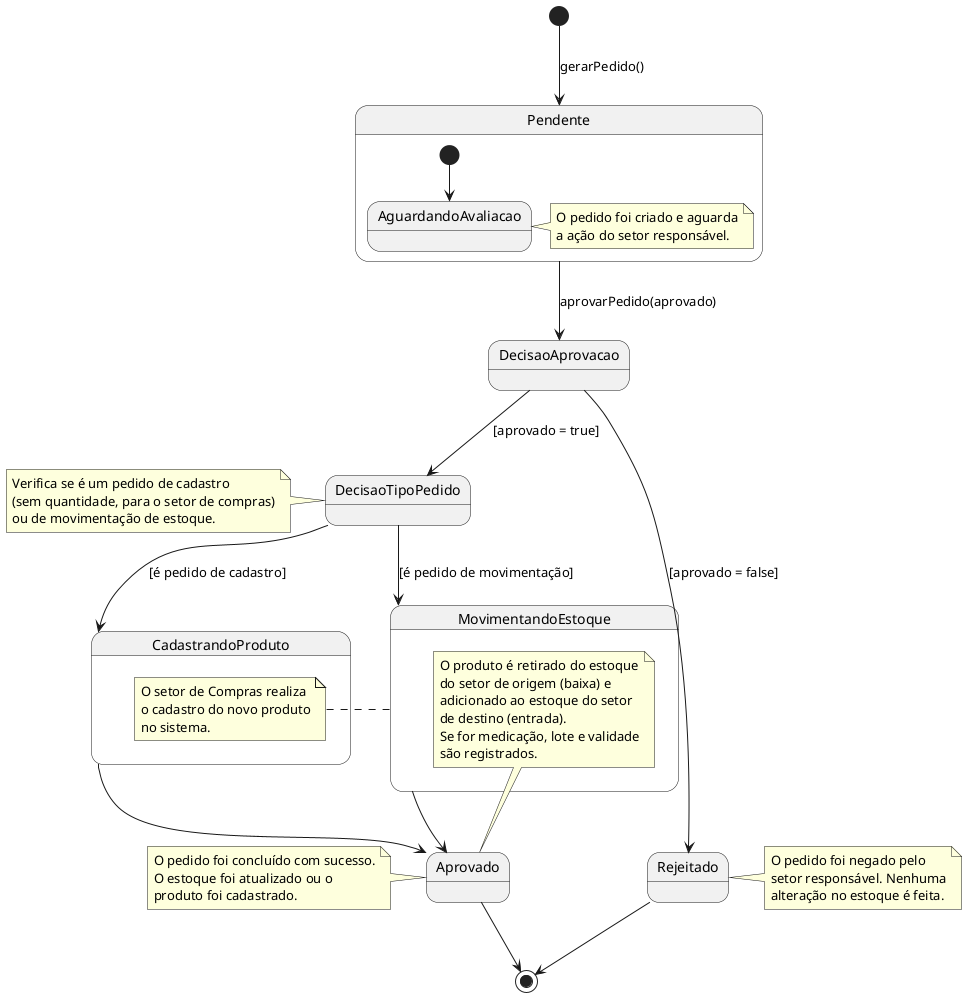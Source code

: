 @startuml PedidoStates

[*] --> Pendente : gerarPedido()
state Pendente {
  [*] --> AguardandoAvaliacao
  note right of AguardandoAvaliacao
    O pedido foi criado e aguarda
    a ação do setor responsável.
  end note
}

Pendente --> DecisaoAprovacao : aprovarPedido(aprovado)

state DecisaoAprovacao <<choice>>
DecisaoAprovacao --> Rejeitado : [aprovado = false]
DecisaoAprovacao --> DecisaoTipoPedido : [aprovado = true]

state DecisaoTipoPedido <<choice>>
note left of DecisaoTipoPedido
  Verifica se é um pedido de cadastro
  (sem quantidade, para o setor de compras)
  ou de movimentação de estoque.
end note
DecisaoTipoPedido --> CadastrandoProduto : [é pedido de cadastro]
DecisaoTipoPedido --> MovimentandoEstoque : [é pedido de movimentação]

state CadastrandoProduto {
  note right
    O setor de Compras realiza
    o cadastro do novo produto
    no sistema.
  end note
}
CadastrandoProduto --> Aprovado

state MovimentandoEstoque {
  note right
    O produto é retirado do estoque
    do setor de origem (baixa) e
    adicionado ao estoque do setor
    de destino (entrada).
    Se for medicação, lote e validade
    são registrados.
  end note
}
MovimentandoEstoque --> Aprovado

state Aprovado
note left of Aprovado
  O pedido foi concluído com sucesso.
  O estoque foi atualizado ou o
  produto foi cadastrado.
end note

state Rejeitado
note right of Rejeitado
  O pedido foi negado pelo
  setor responsável. Nenhuma
  alteração no estoque é feita.
end note

Aprovado --> [*]
Rejeitado --> [*]
@enduml